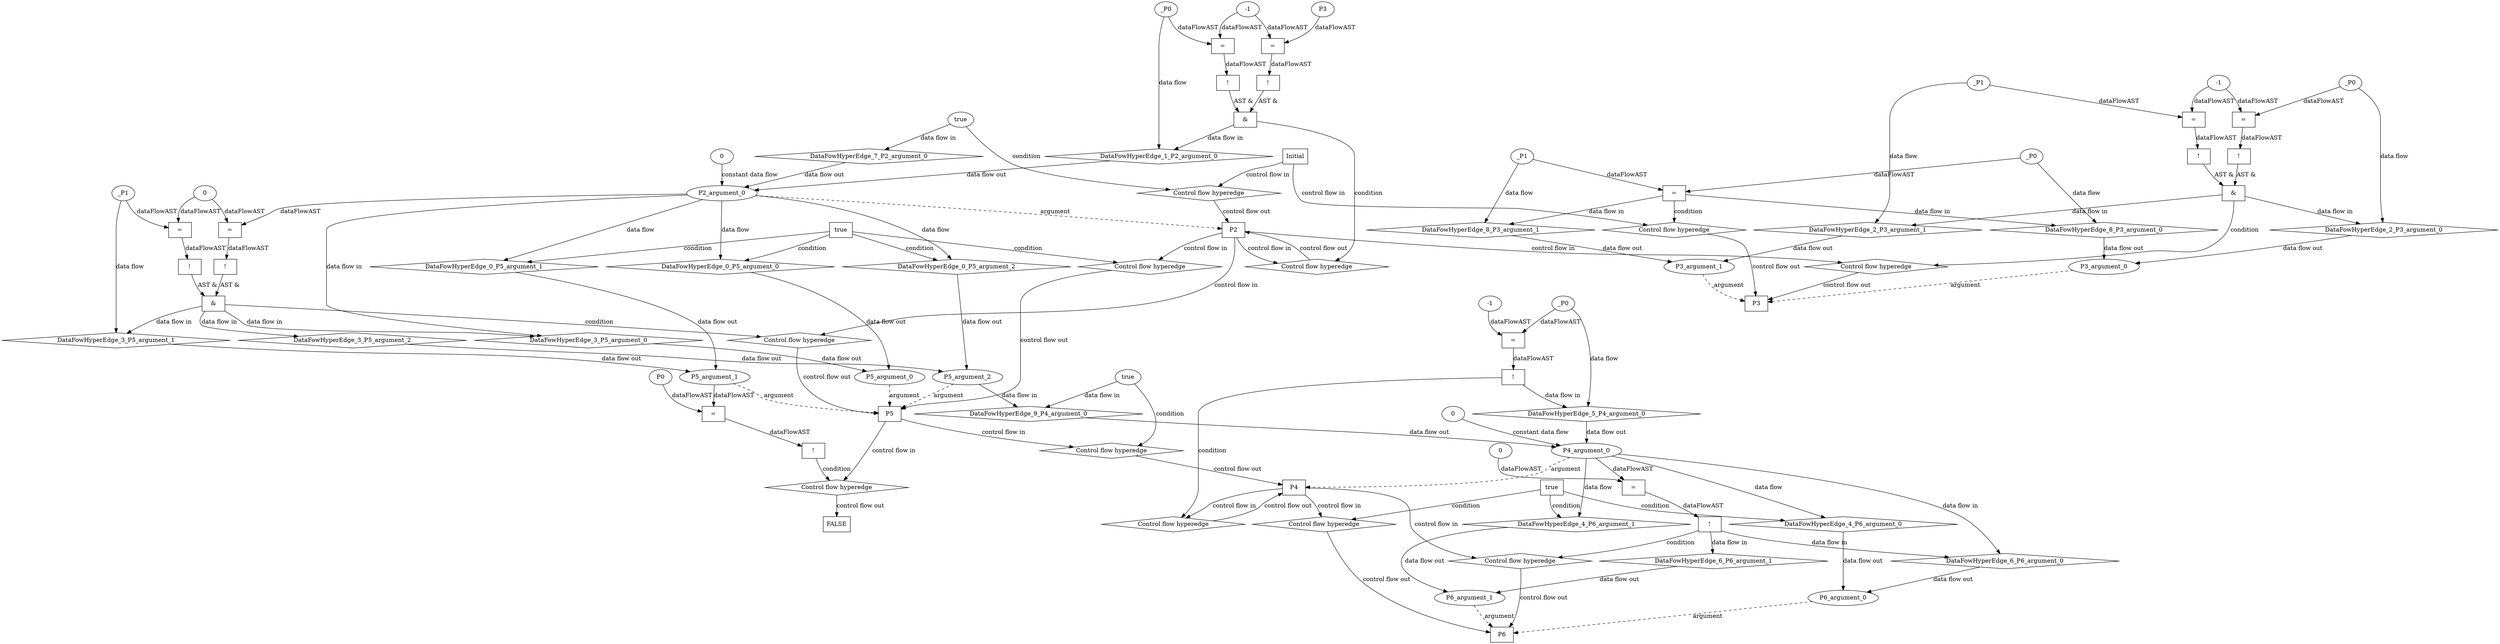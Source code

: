 digraph dag {
"P2" [label="P2" nodeName="P2" class=cfn  shape="rect"];
"P3" [label="P3" nodeName="P3" class=cfn  shape="rect"];
"P4" [label="P4" nodeName="P4" class=cfn  shape="rect"];
"P5" [label="P5" nodeName="P5" class=cfn  shape="rect"];
"P6" [label="P6" nodeName="P6" class=cfn  shape="rect"];
FALSE [label="FALSE" nodeName=FALSE class=cfn  shape="rect"];
Initial [label="Initial" nodeName=Initial class=cfn  shape="rect"];
ControlFowHyperEdge_0 [label="Control flow hyperedge" nodeName=ControlFowHyperEdge_0 class=controlFlowHyperEdge shape="diamond"];
"P2" -> ControlFowHyperEdge_0 [label="control flow in"]
ControlFowHyperEdge_0 -> "P5" [label="control flow out"]
ControlFowHyperEdge_1 [label="Control flow hyperedge" nodeName=ControlFowHyperEdge_1 class=controlFlowHyperEdge shape="diamond"];
"P2" -> ControlFowHyperEdge_1 [label="control flow in"]
ControlFowHyperEdge_1 -> "P2" [label="control flow out"]
ControlFowHyperEdge_2 [label="Control flow hyperedge" nodeName=ControlFowHyperEdge_2 class=controlFlowHyperEdge shape="diamond"];
"P2" -> ControlFowHyperEdge_2 [label="control flow in"]
ControlFowHyperEdge_2 -> "P3" [label="control flow out"]
ControlFowHyperEdge_3 [label="Control flow hyperedge" nodeName=ControlFowHyperEdge_3 class=controlFlowHyperEdge shape="diamond"];
"P2" -> ControlFowHyperEdge_3 [label="control flow in"]
ControlFowHyperEdge_3 -> "P5" [label="control flow out"]
ControlFowHyperEdge_4 [label="Control flow hyperedge" nodeName=ControlFowHyperEdge_4 class=controlFlowHyperEdge shape="diamond"];
"P4" -> ControlFowHyperEdge_4 [label="control flow in"]
ControlFowHyperEdge_4 -> "P6" [label="control flow out"]
ControlFowHyperEdge_5 [label="Control flow hyperedge" nodeName=ControlFowHyperEdge_5 class=controlFlowHyperEdge shape="diamond"];
"P4" -> ControlFowHyperEdge_5 [label="control flow in"]
ControlFowHyperEdge_5 -> "P4" [label="control flow out"]
ControlFowHyperEdge_6 [label="Control flow hyperedge" nodeName=ControlFowHyperEdge_6 class=controlFlowHyperEdge shape="diamond"];
"P4" -> ControlFowHyperEdge_6 [label="control flow in"]
ControlFowHyperEdge_6 -> "P6" [label="control flow out"]
ControlFowHyperEdge_7 [label="Control flow hyperedge" nodeName=ControlFowHyperEdge_7 class=controlFlowHyperEdge shape="diamond"];
"Initial" -> ControlFowHyperEdge_7 [label="control flow in"]
ControlFowHyperEdge_7 -> "P2" [label="control flow out"]
ControlFowHyperEdge_8 [label="Control flow hyperedge" nodeName=ControlFowHyperEdge_8 class=controlFlowHyperEdge shape="diamond"];
"Initial" -> ControlFowHyperEdge_8 [label="control flow in"]
ControlFowHyperEdge_8 -> "P3" [label="control flow out"]
ControlFowHyperEdge_9 [label="Control flow hyperedge" nodeName=ControlFowHyperEdge_9 class=controlFlowHyperEdge shape="diamond"];
"P5" -> ControlFowHyperEdge_9 [label="control flow in"]
ControlFowHyperEdge_9 -> "P4" [label="control flow out"]
ControlFowHyperEdge_10 [label="Control flow hyperedge" nodeName=ControlFowHyperEdge_10 class=controlFlowHyperEdge shape="diamond"];
"P5" -> ControlFowHyperEdge_10 [label="control flow in"]
ControlFowHyperEdge_10 -> "FALSE" [label="control flow out"]
"P5_argument_0" [label="P5_argument_0" nodeName=argument0 class=argument  head="P5" shape="oval"];
"P5_argument_0" -> "P5"[label="argument" style="dashed"]
"P5_argument_1" [label="P5_argument_1" nodeName=argument1 class=argument  head="P5" shape="oval"];
"P5_argument_1" -> "P5"[label="argument" style="dashed"]
"P5_argument_2" [label="P5_argument_2" nodeName=argument2 class=argument  head="P5" shape="oval"];
"P5_argument_2" -> "P5"[label="argument" style="dashed"]
"P2_argument_0" [label="P2_argument_0" nodeName=argument0 class=argument  head="P2" shape="oval"];
"P2_argument_0" -> "P2"[label="argument" style="dashed"]
"P3_argument_0" [label="P3_argument_0" nodeName=argument0 class=argument  head="P3" shape="oval"];
"P3_argument_0" -> "P3"[label="argument" style="dashed"]
"P3_argument_1" [label="P3_argument_1" nodeName=argument1 class=argument  head="P3" shape="oval"];
"P3_argument_1" -> "P3"[label="argument" style="dashed"]
"P6_argument_0" [label="P6_argument_0" nodeName=argument0 class=argument  head="P6" shape="oval"];
"P6_argument_0" -> "P6"[label="argument" style="dashed"]
"P6_argument_1" [label="P6_argument_1" nodeName=argument1 class=argument  head="P6" shape="oval"];
"P6_argument_1" -> "P6"[label="argument" style="dashed"]
"P4_argument_0" [label="P4_argument_0" nodeName=argument0 class=argument  head="P4" shape="oval"];
"P4_argument_0" -> "P4"[label="argument" style="dashed"]

"true_0" [label="true" nodeName="true_0" class=true shape="rect"];
"true_0" -> "ControlFowHyperEdge_0" [label="condition"];

"P2_argument_0" -> "DataFowHyperEdge_0_P5_argument_0" [label="data flow"];

"P2_argument_0" -> "DataFowHyperEdge_0_P5_argument_1" [label="data flow"];

"P2_argument_0" -> "DataFowHyperEdge_0_P5_argument_2" [label="data flow"];
"xxxP2___P2_1xxx_and" [label="&" nodeName="xxxP2___P2_1xxx_and" class=Operator shape="rect"];
"xxxP2___P2_1xxxguard_0_node_0" [label="!" nodeName="xxxP2___P2_1xxxguard_0_node_0" class=Operator shape="rect"];
"xxxP2___P2_1xxxguard_0_node_1" [label="=" nodeName="xxxP2___P2_1xxxguard_0_node_1" class=Operator  shape="rect"];
"xxxP2___P2_1xxxguard_0_node_2" [label="P3" nodeName="xxxP2___P2_1xxxguard_0_node_2" class=Constant ];
"xxxP2___P2_1xxxguard_0_node_3" [label="-1" nodeName="xxxP2___P2_1xxxguard_0_node_3" class=Literal ];
"xxxP2___P2_1xxxguard_0_node_1" -> "xxxP2___P2_1xxxguard_0_node_0"[label="dataFlowAST"]
"xxxP2___P2_1xxxguard_0_node_2" -> "xxxP2___P2_1xxxguard_0_node_1"[label="dataFlowAST"]
"xxxP2___P2_1xxxguard_0_node_3" -> "xxxP2___P2_1xxxguard_0_node_1"[label="dataFlowAST"]

"xxxP2___P2_1xxxguard_0_node_0" -> "xxxP2___P2_1xxx_and" [label="AST &"];
"xxxP2___P2_1xxxguard1_node_0" [label="!" nodeName="xxxP2___P2_1xxxguard1_node_0" class=Operator shape="rect"];
"xxxP2___P2_1xxxguard1_node_1" [label="=" nodeName="xxxP2___P2_1xxxguard1_node_1" class=Operator  shape="rect"];
"xxxP2___P2_1xxxguard1_node_1" -> "xxxP2___P2_1xxxguard1_node_0"[label="dataFlowAST"]
"xxxP2___P2_1xxxdataFlow_0_node_0" -> "xxxP2___P2_1xxxguard1_node_1"[label="dataFlowAST"]
"xxxP2___P2_1xxxguard_0_node_3" -> "xxxP2___P2_1xxxguard1_node_1"[label="dataFlowAST"]

"xxxP2___P2_1xxxguard1_node_0" -> "xxxP2___P2_1xxx_and" [label="AST &"];
"xxxP2___P2_1xxx_and" -> "ControlFowHyperEdge_1" [label="condition"];
"xxxP2___P2_1xxxdataFlow_0_node_0" [label="_P0" nodeName="xxxP2___P2_1xxxdataFlow_0_node_0" class=Constant ];

"xxxP2___P2_1xxxdataFlow_0_node_0" -> "DataFowHyperEdge_1_P2_argument_0" [label="data flow"];
"xxxP3___P2_2xxx_and" [label="&" nodeName="xxxP3___P2_2xxx_and" class=Operator shape="rect"];
"xxxP3___P2_2xxxguard_0_node_0" [label="!" nodeName="xxxP3___P2_2xxxguard_0_node_0" class=Operator shape="rect"];
"xxxP3___P2_2xxxguard_0_node_1" [label="=" nodeName="xxxP3___P2_2xxxguard_0_node_1" class=Operator  shape="rect"];
"xxxP3___P2_2xxxguard_0_node_3" [label="-1" nodeName="xxxP3___P2_2xxxguard_0_node_3" class=Literal ];
"xxxP3___P2_2xxxguard_0_node_1" -> "xxxP3___P2_2xxxguard_0_node_0"[label="dataFlowAST"]
"xxxP3___P2_2xxxdataFlow1_node_0" -> "xxxP3___P2_2xxxguard_0_node_1"[label="dataFlowAST"]
"xxxP3___P2_2xxxguard_0_node_3" -> "xxxP3___P2_2xxxguard_0_node_1"[label="dataFlowAST"]

"xxxP3___P2_2xxxguard_0_node_0" -> "xxxP3___P2_2xxx_and" [label="AST &"];
"xxxP3___P2_2xxxguard1_node_0" [label="!" nodeName="xxxP3___P2_2xxxguard1_node_0" class=Operator shape="rect"];
"xxxP3___P2_2xxxguard1_node_1" [label="=" nodeName="xxxP3___P2_2xxxguard1_node_1" class=Operator  shape="rect"];
"xxxP3___P2_2xxxguard1_node_1" -> "xxxP3___P2_2xxxguard1_node_0"[label="dataFlowAST"]
"xxxP3___P2_2xxxdataFlow_0_node_0" -> "xxxP3___P2_2xxxguard1_node_1"[label="dataFlowAST"]
"xxxP3___P2_2xxxguard_0_node_3" -> "xxxP3___P2_2xxxguard1_node_1"[label="dataFlowAST"]

"xxxP3___P2_2xxxguard1_node_0" -> "xxxP3___P2_2xxx_and" [label="AST &"];
"xxxP3___P2_2xxx_and" -> "ControlFowHyperEdge_2" [label="condition"];
"xxxP3___P2_2xxxdataFlow_0_node_0" [label="_P0" nodeName="xxxP3___P2_2xxxdataFlow_0_node_0" class=Constant ];

"xxxP3___P2_2xxxdataFlow_0_node_0" -> "DataFowHyperEdge_2_P3_argument_0" [label="data flow"];
"xxxP3___P2_2xxxdataFlow1_node_0" [label="_P1" nodeName="xxxP3___P2_2xxxdataFlow1_node_0" class=Constant ];

"xxxP3___P2_2xxxdataFlow1_node_0" -> "DataFowHyperEdge_2_P3_argument_1" [label="data flow"];
"xxxP5___P2_3xxx_and" [label="&" nodeName="xxxP5___P2_3xxx_and" class=Operator shape="rect"];
"xxxP5___P2_3xxxguard_0_node_0" [label="!" nodeName="xxxP5___P2_3xxxguard_0_node_0" class=Operator shape="rect"];
"xxxP5___P2_3xxxguard_0_node_1" [label="=" nodeName="xxxP5___P2_3xxxguard_0_node_1" class=Operator  shape="rect"];
"xxxP5___P2_3xxxguard_0_node_3" [label="0" nodeName="xxxP5___P2_3xxxguard_0_node_3" class=Literal ];
"xxxP5___P2_3xxxguard_0_node_1" -> "xxxP5___P2_3xxxguard_0_node_0"[label="dataFlowAST"]
"xxxP5___P2_3xxxdataFlow_0_node_0" -> "xxxP5___P2_3xxxguard_0_node_1"[label="dataFlowAST"]
"xxxP5___P2_3xxxguard_0_node_3" -> "xxxP5___P2_3xxxguard_0_node_1"[label="dataFlowAST"]

"xxxP5___P2_3xxxguard_0_node_0" -> "xxxP5___P2_3xxx_and" [label="AST &"];
"xxxP5___P2_3xxxguard1_node_0" [label="!" nodeName="xxxP5___P2_3xxxguard1_node_0" class=Operator shape="rect"];
"xxxP5___P2_3xxxguard1_node_1" [label="=" nodeName="xxxP5___P2_3xxxguard1_node_1" class=Operator  shape="rect"];
"xxxP5___P2_3xxxguard1_node_1" -> "xxxP5___P2_3xxxguard1_node_0"[label="dataFlowAST"]
"P2_argument_0" -> "xxxP5___P2_3xxxguard1_node_1"[label="dataFlowAST"]
"xxxP5___P2_3xxxguard_0_node_3" -> "xxxP5___P2_3xxxguard1_node_1"[label="dataFlowAST"]

"xxxP5___P2_3xxxguard1_node_0" -> "xxxP5___P2_3xxx_and" [label="AST &"];
"xxxP5___P2_3xxx_and" -> "ControlFowHyperEdge_3" [label="condition"];
"xxxP5___P2_3xxxdataFlow_0_node_0" [label="_P1" nodeName="xxxP5___P2_3xxxdataFlow_0_node_0" class=Constant ];

"xxxP5___P2_3xxxdataFlow_0_node_0" -> "DataFowHyperEdge_3_P5_argument_1" [label="data flow"];
"true_4" [label="true" nodeName="true_4" class=true shape="rect"];
"true_4" -> "ControlFowHyperEdge_4" [label="condition"];

"P4_argument_0" -> "DataFowHyperEdge_4_P6_argument_0" [label="data flow"];

"P4_argument_0" -> "DataFowHyperEdge_4_P6_argument_1" [label="data flow"];
"xxxP4___P4_5xxxguard_0_node_0" [label="!" nodeName="xxxP4___P4_5xxxguard_0_node_0" class=Operator shape="rect"];
"xxxP4___P4_5xxxguard_0_node_1" [label="=" nodeName="xxxP4___P4_5xxxguard_0_node_1" class=Operator  shape="rect"];
"xxxP4___P4_5xxxguard_0_node_3" [label="-1" nodeName="xxxP4___P4_5xxxguard_0_node_3" class=Literal ];
"xxxP4___P4_5xxxguard_0_node_1" -> "xxxP4___P4_5xxxguard_0_node_0"[label="dataFlowAST"]
"xxxP4___P4_5xxxdataFlow_0_node_0" -> "xxxP4___P4_5xxxguard_0_node_1"[label="dataFlowAST"]
"xxxP4___P4_5xxxguard_0_node_3" -> "xxxP4___P4_5xxxguard_0_node_1"[label="dataFlowAST"]

"xxxP4___P4_5xxxguard_0_node_0" -> "ControlFowHyperEdge_5" [label="condition"];
"xxxP4___P4_5xxxdataFlow_0_node_0" [label="_P0" nodeName="xxxP4___P4_5xxxdataFlow_0_node_0" class=Constant ];

"xxxP4___P4_5xxxdataFlow_0_node_0" -> "DataFowHyperEdge_5_P4_argument_0" [label="data flow"];
"xxxP6___P4_6xxxguard_0_node_0" [label="!" nodeName="xxxP6___P4_6xxxguard_0_node_0" class=Operator shape="rect"];
"xxxP6___P4_6xxxguard_0_node_1" [label="=" nodeName="xxxP6___P4_6xxxguard_0_node_1" class=Operator  shape="rect"];
"xxxP6___P4_6xxxguard_0_node_3" [label="0" nodeName="xxxP6___P4_6xxxguard_0_node_3" class=Literal ];
"xxxP6___P4_6xxxguard_0_node_1" -> "xxxP6___P4_6xxxguard_0_node_0"[label="dataFlowAST"]
"P4_argument_0" -> "xxxP6___P4_6xxxguard_0_node_1"[label="dataFlowAST"]
"xxxP6___P4_6xxxguard_0_node_3" -> "xxxP6___P4_6xxxguard_0_node_1"[label="dataFlowAST"]

"xxxP6___P4_6xxxguard_0_node_0" -> "ControlFowHyperEdge_6" [label="condition"];
"xxxP2___Initial_7xxxguard_0_node_0" [label="true" nodeName="xxxP2___Initial_7xxxguard_0_node_0" class=BoolValue ];

"xxxP2___Initial_7xxxguard_0_node_0" -> "ControlFowHyperEdge_7" [label="condition"];
"xxxP3___Initial_8xxxguard_0_node_0" [label="=" nodeName="xxxP3___Initial_8xxxguard_0_node_0" class=Operator  shape="rect"];
"xxxP3___Initial_8xxxdataFlow1_node_0" -> "xxxP3___Initial_8xxxguard_0_node_0"[label="dataFlowAST"]
"xxxP3___Initial_8xxxdataFlow_0_node_0" -> "xxxP3___Initial_8xxxguard_0_node_0"[label="dataFlowAST"]

"xxxP3___Initial_8xxxguard_0_node_0" -> "ControlFowHyperEdge_8" [label="condition"];
"xxxP3___Initial_8xxxdataFlow_0_node_0" [label="_P0" nodeName="xxxP3___Initial_8xxxdataFlow_0_node_0" class=Constant ];

"xxxP3___Initial_8xxxdataFlow_0_node_0" -> "DataFowHyperEdge_8_P3_argument_0" [label="data flow"];
"xxxP3___Initial_8xxxdataFlow1_node_0" [label="_P1" nodeName="xxxP3___Initial_8xxxdataFlow1_node_0" class=Constant ];

"xxxP3___Initial_8xxxdataFlow1_node_0" -> "DataFowHyperEdge_8_P3_argument_1" [label="data flow"];
"xxxP4___P5_9xxxguard_0_node_0" [label="true" nodeName="xxxP4___P5_9xxxguard_0_node_0" class=BoolValue ];

"xxxP4___P5_9xxxguard_0_node_0" -> "ControlFowHyperEdge_9" [label="condition"];
"xxxFALSE___P5_10xxxguard_0_node_0" [label="!" nodeName="xxxFALSE___P5_10xxxguard_0_node_0" class=Operator shape="rect"];
"xxxFALSE___P5_10xxxguard_0_node_1" [label="=" nodeName="xxxFALSE___P5_10xxxguard_0_node_1" class=Operator  shape="rect"];
"xxxFALSE___P5_10xxxguard_0_node_2" [label="P0" nodeName="xxxFALSE___P5_10xxxguard_0_node_2" class=Constant ];
"xxxFALSE___P5_10xxxguard_0_node_1" -> "xxxFALSE___P5_10xxxguard_0_node_0"[label="dataFlowAST"]
"xxxFALSE___P5_10xxxguard_0_node_2" -> "xxxFALSE___P5_10xxxguard_0_node_1"[label="dataFlowAST"]
"P5_argument_1" -> "xxxFALSE___P5_10xxxguard_0_node_1"[label="dataFlowAST"]

"xxxFALSE___P5_10xxxguard_0_node_0" -> "ControlFowHyperEdge_10" [label="condition"];
"DataFowHyperEdge_0_P5_argument_0" [label="DataFowHyperEdge_0_P5_argument_0" nodeName="DataFowHyperEdge_0_P5_argument_0" class=DataFlowHyperedge shape="diamond"];
"DataFowHyperEdge_0_P5_argument_0" -> "P5_argument_0"[label="data flow out"]
"true_0" -> "DataFowHyperEdge_0_P5_argument_0" [label="condition"];
"DataFowHyperEdge_0_P5_argument_1" [label="DataFowHyperEdge_0_P5_argument_1" nodeName="DataFowHyperEdge_0_P5_argument_1" class=DataFlowHyperedge shape="diamond"];
"DataFowHyperEdge_0_P5_argument_1" -> "P5_argument_1"[label="data flow out"]
"true_0" -> "DataFowHyperEdge_0_P5_argument_1" [label="condition"];
"DataFowHyperEdge_0_P5_argument_2" [label="DataFowHyperEdge_0_P5_argument_2" nodeName="DataFowHyperEdge_0_P5_argument_2" class=DataFlowHyperedge shape="diamond"];
"DataFowHyperEdge_0_P5_argument_2" -> "P5_argument_2"[label="data flow out"]
"true_0" -> "DataFowHyperEdge_0_P5_argument_2" [label="condition"];
"DataFowHyperEdge_1_P2_argument_0" [label="DataFowHyperEdge_1_P2_argument_0" nodeName="DataFowHyperEdge_1_P2_argument_0" class=DataFlowHyperedge shape="diamond"];
"DataFowHyperEdge_1_P2_argument_0" -> "P2_argument_0"[label="data flow out"]
"xxxP2___P2_1xxx_and" -> "DataFowHyperEdge_1_P2_argument_0"[label="data flow in"]
"DataFowHyperEdge_2_P3_argument_0" [label="DataFowHyperEdge_2_P3_argument_0" nodeName="DataFowHyperEdge_2_P3_argument_0" class=DataFlowHyperedge shape="diamond"];
"DataFowHyperEdge_2_P3_argument_0" -> "P3_argument_0"[label="data flow out"]
"xxxP3___P2_2xxx_and" -> "DataFowHyperEdge_2_P3_argument_0"[label="data flow in"]
"DataFowHyperEdge_2_P3_argument_1" [label="DataFowHyperEdge_2_P3_argument_1" nodeName="DataFowHyperEdge_2_P3_argument_1" class=DataFlowHyperedge shape="diamond"];
"DataFowHyperEdge_2_P3_argument_1" -> "P3_argument_1"[label="data flow out"]
"xxxP3___P2_2xxx_and" -> "DataFowHyperEdge_2_P3_argument_1"[label="data flow in"]
"DataFowHyperEdge_3_P5_argument_0" [label="DataFowHyperEdge_3_P5_argument_0" nodeName="DataFowHyperEdge_3_P5_argument_0" class=DataFlowHyperedge shape="diamond"];
"DataFowHyperEdge_3_P5_argument_0" -> "P5_argument_0"[label="data flow out"]
"xxxP5___P2_3xxx_and" -> "DataFowHyperEdge_3_P5_argument_0"[label="data flow in"]
"DataFowHyperEdge_3_P5_argument_1" [label="DataFowHyperEdge_3_P5_argument_1" nodeName="DataFowHyperEdge_3_P5_argument_1" class=DataFlowHyperedge shape="diamond"];
"DataFowHyperEdge_3_P5_argument_1" -> "P5_argument_1"[label="data flow out"]
"xxxP5___P2_3xxx_and" -> "DataFowHyperEdge_3_P5_argument_1"[label="data flow in"]
"DataFowHyperEdge_3_P5_argument_2" [label="DataFowHyperEdge_3_P5_argument_2" nodeName="DataFowHyperEdge_3_P5_argument_2" class=DataFlowHyperedge shape="diamond"];
"DataFowHyperEdge_3_P5_argument_2" -> "P5_argument_2"[label="data flow out"]
"xxxP5___P2_3xxx_and" -> "DataFowHyperEdge_3_P5_argument_2"[label="data flow in"]
"DataFowHyperEdge_4_P6_argument_0" [label="DataFowHyperEdge_4_P6_argument_0" nodeName="DataFowHyperEdge_4_P6_argument_0" class=DataFlowHyperedge shape="diamond"];
"DataFowHyperEdge_4_P6_argument_0" -> "P6_argument_0"[label="data flow out"]
"true_4" -> "DataFowHyperEdge_4_P6_argument_0" [label="condition"];
"DataFowHyperEdge_4_P6_argument_1" [label="DataFowHyperEdge_4_P6_argument_1" nodeName="DataFowHyperEdge_4_P6_argument_1" class=DataFlowHyperedge shape="diamond"];
"DataFowHyperEdge_4_P6_argument_1" -> "P6_argument_1"[label="data flow out"]
"true_4" -> "DataFowHyperEdge_4_P6_argument_1" [label="condition"];
"DataFowHyperEdge_5_P4_argument_0" [label="DataFowHyperEdge_5_P4_argument_0" nodeName="DataFowHyperEdge_5_P4_argument_0" class=DataFlowHyperedge shape="diamond"];
"DataFowHyperEdge_5_P4_argument_0" -> "P4_argument_0"[label="data flow out"]
"xxxP4___P4_5xxxguard_0_node_0" -> "DataFowHyperEdge_5_P4_argument_0"[label="data flow in"]
"DataFowHyperEdge_6_P6_argument_0" [label="DataFowHyperEdge_6_P6_argument_0" nodeName="DataFowHyperEdge_6_P6_argument_0" class=DataFlowHyperedge shape="diamond"];
"DataFowHyperEdge_6_P6_argument_0" -> "P6_argument_0"[label="data flow out"]
"xxxP6___P4_6xxxguard_0_node_0" -> "DataFowHyperEdge_6_P6_argument_0"[label="data flow in"]
"DataFowHyperEdge_6_P6_argument_1" [label="DataFowHyperEdge_6_P6_argument_1" nodeName="DataFowHyperEdge_6_P6_argument_1" class=DataFlowHyperedge shape="diamond"];
"DataFowHyperEdge_6_P6_argument_1" -> "P6_argument_1"[label="data flow out"]
"xxxP6___P4_6xxxguard_0_node_0" -> "DataFowHyperEdge_6_P6_argument_1"[label="data flow in"]
"DataFowHyperEdge_7_P2_argument_0" [label="DataFowHyperEdge_7_P2_argument_0" nodeName="DataFowHyperEdge_7_P2_argument_0" class=DataFlowHyperedge shape="diamond"];
"DataFowHyperEdge_7_P2_argument_0" -> "P2_argument_0"[label="data flow out"]
"xxxP2___Initial_7xxxguard_0_node_0" -> "DataFowHyperEdge_7_P2_argument_0"[label="data flow in"]
"DataFowHyperEdge_8_P3_argument_0" [label="DataFowHyperEdge_8_P3_argument_0" nodeName="DataFowHyperEdge_8_P3_argument_0" class=DataFlowHyperedge shape="diamond"];
"DataFowHyperEdge_8_P3_argument_0" -> "P3_argument_0"[label="data flow out"]
"xxxP3___Initial_8xxxguard_0_node_0" -> "DataFowHyperEdge_8_P3_argument_0"[label="data flow in"]
"DataFowHyperEdge_8_P3_argument_1" [label="DataFowHyperEdge_8_P3_argument_1" nodeName="DataFowHyperEdge_8_P3_argument_1" class=DataFlowHyperedge shape="diamond"];
"DataFowHyperEdge_8_P3_argument_1" -> "P3_argument_1"[label="data flow out"]
"xxxP3___Initial_8xxxguard_0_node_0" -> "DataFowHyperEdge_8_P3_argument_1"[label="data flow in"]
"DataFowHyperEdge_9_P4_argument_0" [label="DataFowHyperEdge_9_P4_argument_0" nodeName="DataFowHyperEdge_9_P4_argument_0" class=DataFlowHyperedge shape="diamond"];
"DataFowHyperEdge_9_P4_argument_0" -> "P4_argument_0"[label="data flow out"]
"xxxP4___P5_9xxxguard_0_node_0" -> "DataFowHyperEdge_9_P4_argument_0"[label="data flow in"]
"xxxP5___P2_0xxxP2_argument_0_constant_0" [label="0" nodeName="xxxP5___P2_0xxxP2_argument_0_constant_0" class=Constant];
"xxxP5___P2_0xxxP2_argument_0_constant_0" -> "P2_argument_0" [label="constant data flow"];
"xxxP6___P4_4xxxP4_argument_0_constant_0" [label="0" nodeName="xxxP6___P4_4xxxP4_argument_0_constant_0" class=Constant];
"xxxP6___P4_4xxxP4_argument_0_constant_0" -> "P4_argument_0" [label="constant data flow"];
"P2_argument_0" -> "DataFowHyperEdge_3_P5_argument_0"[label="data flow in"]
"P4_argument_0" -> "DataFowHyperEdge_6_P6_argument_0"[label="data flow in"]
"P5_argument_2" -> "DataFowHyperEdge_9_P4_argument_0"[label="data flow in"]




}
